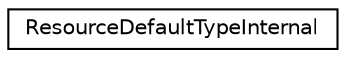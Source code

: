 digraph "Graphical Class Hierarchy"
{
 // LATEX_PDF_SIZE
  edge [fontname="Helvetica",fontsize="10",labelfontname="Helvetica",labelfontsize="10"];
  node [fontname="Helvetica",fontsize="10",shape=record];
  rankdir="LR";
  Node0 [label="ResourceDefaultTypeInternal",height=0.2,width=0.4,color="black", fillcolor="white", style="filled",URL="$structoperations__research_1_1scheduling_1_1rcpsp_1_1_resource_default_type_internal.html",tooltip=" "];
}
